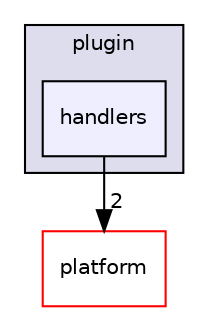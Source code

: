 digraph "bioexplorer/backend/plugins/MediaMaker/plugin/handlers" {
  compound=true
  node [ fontsize="10", fontname="Helvetica"];
  edge [ labelfontsize="10", labelfontname="Helvetica"];
  subgraph clusterdir_b52349f5576cfd3d293727016b3a4bfd {
    graph [ bgcolor="#ddddee", pencolor="black", label="plugin" fontname="Helvetica", fontsize="10", URL="dir_b52349f5576cfd3d293727016b3a4bfd.html"]
  dir_7d734d5db9eb8cce3aae651fe7ef04bc [shape=box, label="handlers", style="filled", fillcolor="#eeeeff", pencolor="black", URL="dir_7d734d5db9eb8cce3aae651fe7ef04bc.html"];
  }
  dir_c5a52a81292cf9a5167198f4f346d6d9 [shape=box label="platform" fillcolor="white" style="filled" color="red" URL="dir_c5a52a81292cf9a5167198f4f346d6d9.html"];
  dir_7d734d5db9eb8cce3aae651fe7ef04bc->dir_c5a52a81292cf9a5167198f4f346d6d9 [headlabel="2", labeldistance=1.5 headhref="dir_000017_000062.html"];
}
